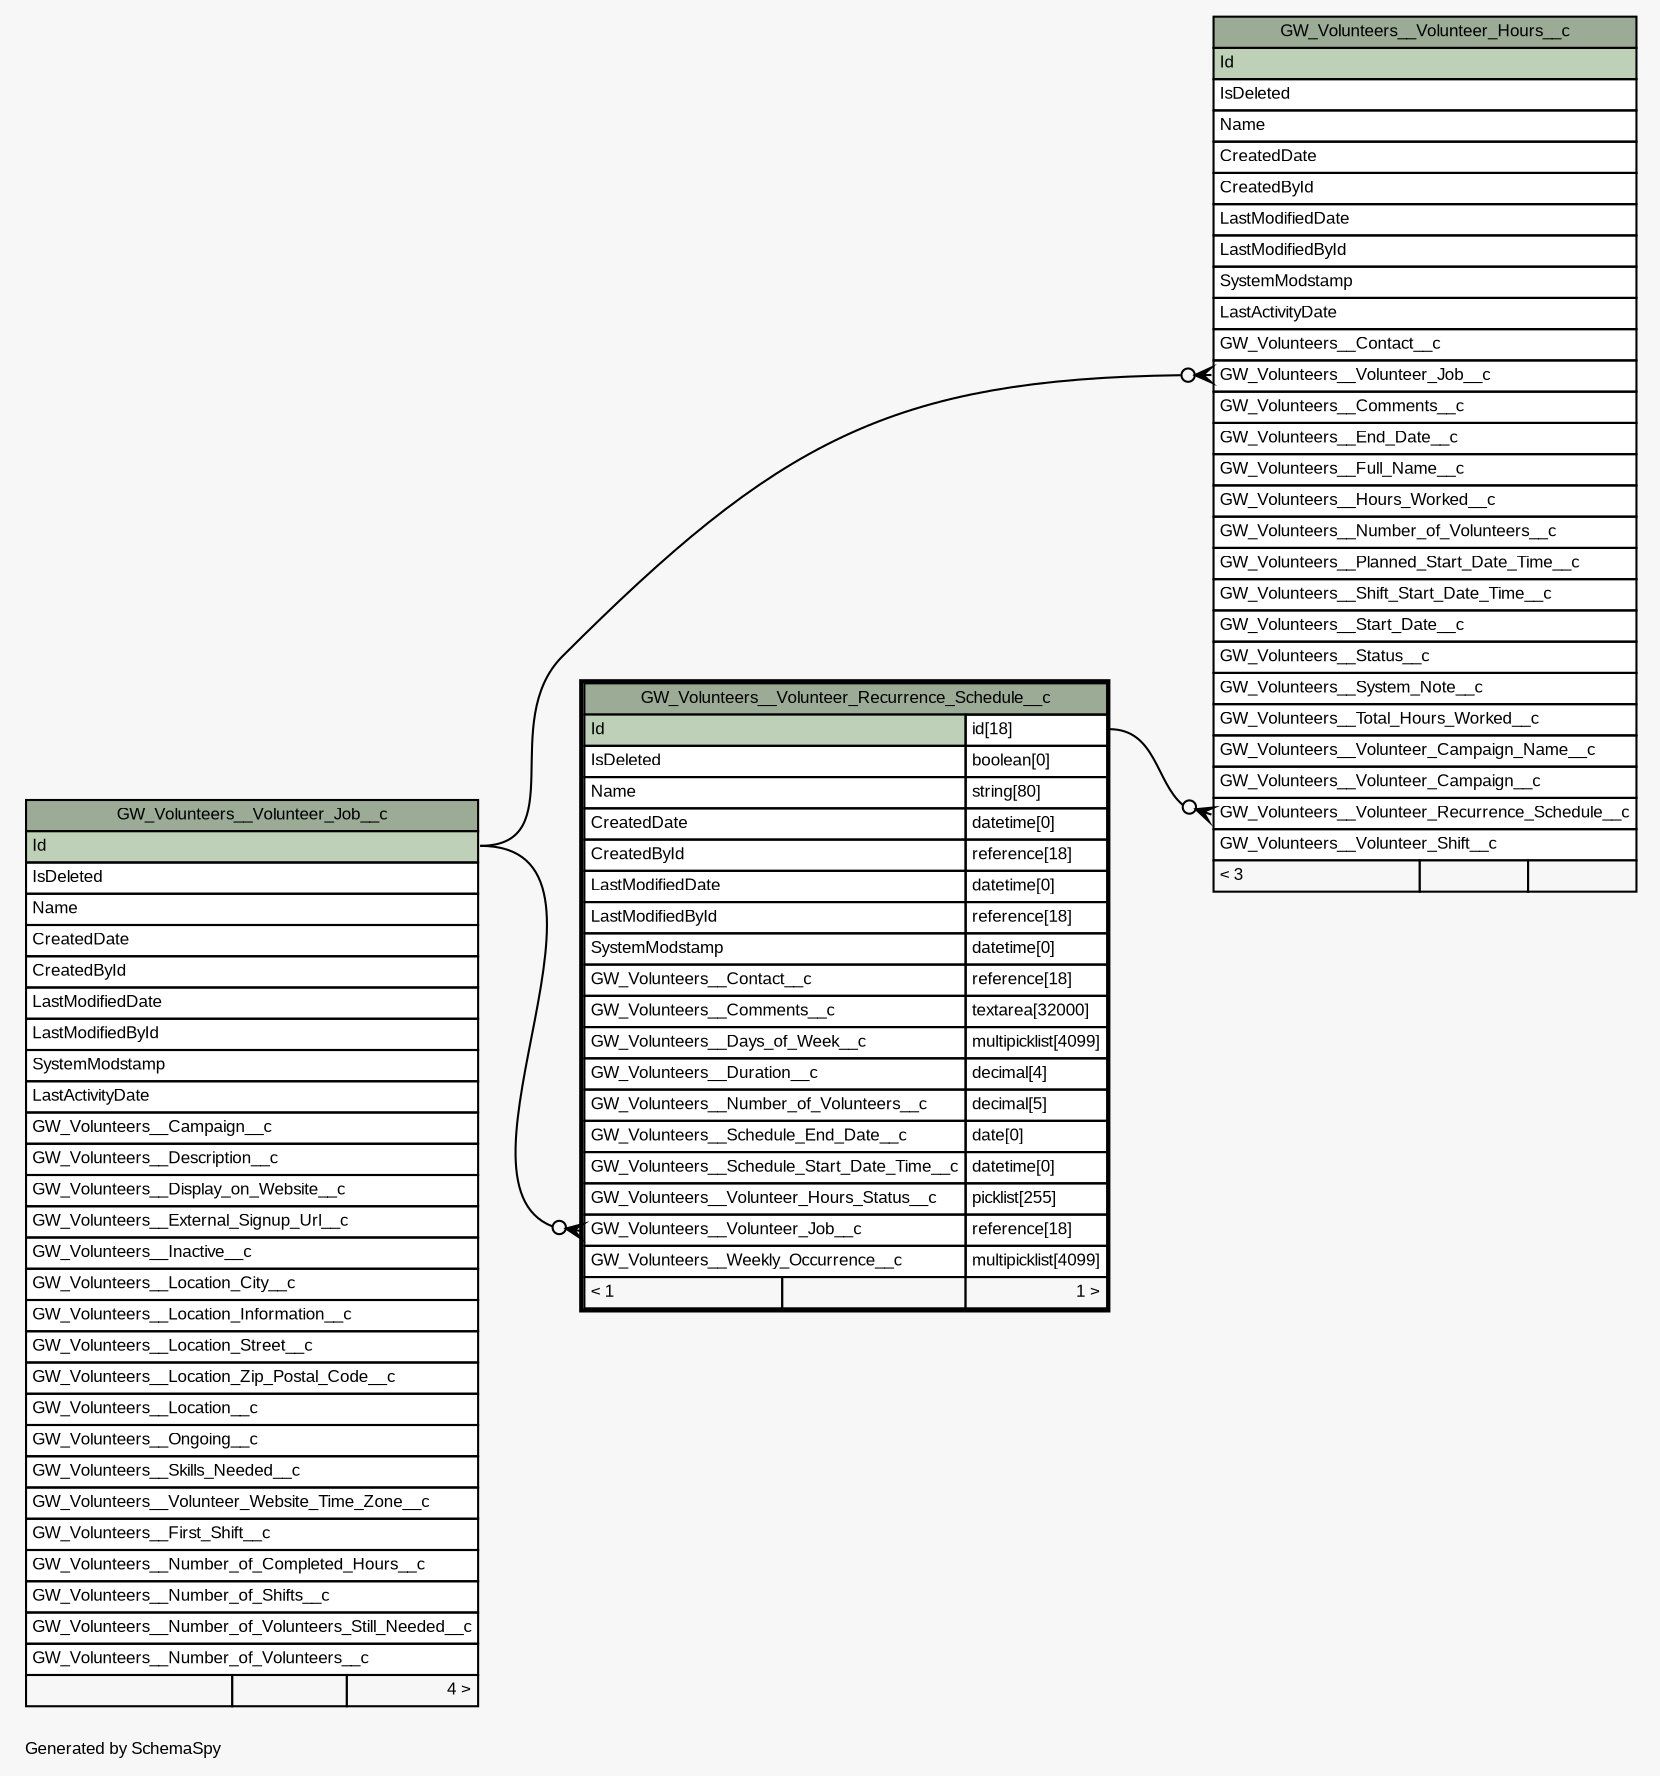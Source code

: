 // dot 2.40.1 on Mac OS X 10.12.6
// SchemaSpy rev 590
digraph "oneDegreeRelationshipsDiagram" {
  graph [
    rankdir="RL"
    bgcolor="#f7f7f7"
    label="\nGenerated by SchemaSpy"
    labeljust="l"
    nodesep="0.18"
    ranksep="0.46"
    fontname="Arial"
    fontsize="8"
  ];
  node [
    fontname="Arial"
    fontsize="8"
    shape="plaintext"
  ];
  edge [
    arrowsize="0.8"
  ];
  "GW_Volunteers__Volunteer_Hours__c":"GW_Volunteers__Volunteer_Job__c":w -> "GW_Volunteers__Volunteer_Job__c":"Id":e [arrowhead=none dir=back arrowtail=crowodot];
  "GW_Volunteers__Volunteer_Hours__c":"GW_Volunteers__Volunteer_Recurrence_Schedule__c":w -> "GW_Volunteers__Volunteer_Recurrence_Schedule__c":"Id.type":e [arrowhead=none dir=back arrowtail=crowodot];
  "GW_Volunteers__Volunteer_Recurrence_Schedule__c":"GW_Volunteers__Volunteer_Job__c":w -> "GW_Volunteers__Volunteer_Job__c":"Id":e [arrowhead=none dir=back arrowtail=crowodot];
  "GW_Volunteers__Volunteer_Hours__c" [
    label=<
    <TABLE BORDER="0" CELLBORDER="1" CELLSPACING="0" BGCOLOR="#ffffff">
      <TR><TD COLSPAN="3" BGCOLOR="#9bab96" ALIGN="CENTER">GW_Volunteers__Volunteer_Hours__c</TD></TR>
      <TR><TD PORT="Id" COLSPAN="3" BGCOLOR="#bed1b8" ALIGN="LEFT">Id</TD></TR>
      <TR><TD PORT="IsDeleted" COLSPAN="3" ALIGN="LEFT">IsDeleted</TD></TR>
      <TR><TD PORT="Name" COLSPAN="3" ALIGN="LEFT">Name</TD></TR>
      <TR><TD PORT="CreatedDate" COLSPAN="3" ALIGN="LEFT">CreatedDate</TD></TR>
      <TR><TD PORT="CreatedById" COLSPAN="3" ALIGN="LEFT">CreatedById</TD></TR>
      <TR><TD PORT="LastModifiedDate" COLSPAN="3" ALIGN="LEFT">LastModifiedDate</TD></TR>
      <TR><TD PORT="LastModifiedById" COLSPAN="3" ALIGN="LEFT">LastModifiedById</TD></TR>
      <TR><TD PORT="SystemModstamp" COLSPAN="3" ALIGN="LEFT">SystemModstamp</TD></TR>
      <TR><TD PORT="LastActivityDate" COLSPAN="3" ALIGN="LEFT">LastActivityDate</TD></TR>
      <TR><TD PORT="GW_Volunteers__Contact__c" COLSPAN="3" ALIGN="LEFT">GW_Volunteers__Contact__c</TD></TR>
      <TR><TD PORT="GW_Volunteers__Volunteer_Job__c" COLSPAN="3" ALIGN="LEFT">GW_Volunteers__Volunteer_Job__c</TD></TR>
      <TR><TD PORT="GW_Volunteers__Comments__c" COLSPAN="3" ALIGN="LEFT">GW_Volunteers__Comments__c</TD></TR>
      <TR><TD PORT="GW_Volunteers__End_Date__c" COLSPAN="3" ALIGN="LEFT">GW_Volunteers__End_Date__c</TD></TR>
      <TR><TD PORT="GW_Volunteers__Full_Name__c" COLSPAN="3" ALIGN="LEFT">GW_Volunteers__Full_Name__c</TD></TR>
      <TR><TD PORT="GW_Volunteers__Hours_Worked__c" COLSPAN="3" ALIGN="LEFT">GW_Volunteers__Hours_Worked__c</TD></TR>
      <TR><TD PORT="GW_Volunteers__Number_of_Volunteers__c" COLSPAN="3" ALIGN="LEFT">GW_Volunteers__Number_of_Volunteers__c</TD></TR>
      <TR><TD PORT="GW_Volunteers__Planned_Start_Date_Time__c" COLSPAN="3" ALIGN="LEFT">GW_Volunteers__Planned_Start_Date_Time__c</TD></TR>
      <TR><TD PORT="GW_Volunteers__Shift_Start_Date_Time__c" COLSPAN="3" ALIGN="LEFT">GW_Volunteers__Shift_Start_Date_Time__c</TD></TR>
      <TR><TD PORT="GW_Volunteers__Start_Date__c" COLSPAN="3" ALIGN="LEFT">GW_Volunteers__Start_Date__c</TD></TR>
      <TR><TD PORT="GW_Volunteers__Status__c" COLSPAN="3" ALIGN="LEFT">GW_Volunteers__Status__c</TD></TR>
      <TR><TD PORT="GW_Volunteers__System_Note__c" COLSPAN="3" ALIGN="LEFT">GW_Volunteers__System_Note__c</TD></TR>
      <TR><TD PORT="GW_Volunteers__Total_Hours_Worked__c" COLSPAN="3" ALIGN="LEFT">GW_Volunteers__Total_Hours_Worked__c</TD></TR>
      <TR><TD PORT="GW_Volunteers__Volunteer_Campaign_Name__c" COLSPAN="3" ALIGN="LEFT">GW_Volunteers__Volunteer_Campaign_Name__c</TD></TR>
      <TR><TD PORT="GW_Volunteers__Volunteer_Campaign__c" COLSPAN="3" ALIGN="LEFT">GW_Volunteers__Volunteer_Campaign__c</TD></TR>
      <TR><TD PORT="GW_Volunteers__Volunteer_Recurrence_Schedule__c" COLSPAN="3" ALIGN="LEFT">GW_Volunteers__Volunteer_Recurrence_Schedule__c</TD></TR>
      <TR><TD PORT="GW_Volunteers__Volunteer_Shift__c" COLSPAN="3" ALIGN="LEFT">GW_Volunteers__Volunteer_Shift__c</TD></TR>
      <TR><TD ALIGN="LEFT" BGCOLOR="#f7f7f7">&lt; 3</TD><TD ALIGN="RIGHT" BGCOLOR="#f7f7f7">  </TD><TD ALIGN="RIGHT" BGCOLOR="#f7f7f7">  </TD></TR>
    </TABLE>>
    URL="GW_Volunteers__Volunteer_Hours__c.html"
    tooltip="GW_Volunteers__Volunteer_Hours__c"
  ];
  "GW_Volunteers__Volunteer_Job__c" [
    label=<
    <TABLE BORDER="0" CELLBORDER="1" CELLSPACING="0" BGCOLOR="#ffffff">
      <TR><TD COLSPAN="3" BGCOLOR="#9bab96" ALIGN="CENTER">GW_Volunteers__Volunteer_Job__c</TD></TR>
      <TR><TD PORT="Id" COLSPAN="3" BGCOLOR="#bed1b8" ALIGN="LEFT">Id</TD></TR>
      <TR><TD PORT="IsDeleted" COLSPAN="3" ALIGN="LEFT">IsDeleted</TD></TR>
      <TR><TD PORT="Name" COLSPAN="3" ALIGN="LEFT">Name</TD></TR>
      <TR><TD PORT="CreatedDate" COLSPAN="3" ALIGN="LEFT">CreatedDate</TD></TR>
      <TR><TD PORT="CreatedById" COLSPAN="3" ALIGN="LEFT">CreatedById</TD></TR>
      <TR><TD PORT="LastModifiedDate" COLSPAN="3" ALIGN="LEFT">LastModifiedDate</TD></TR>
      <TR><TD PORT="LastModifiedById" COLSPAN="3" ALIGN="LEFT">LastModifiedById</TD></TR>
      <TR><TD PORT="SystemModstamp" COLSPAN="3" ALIGN="LEFT">SystemModstamp</TD></TR>
      <TR><TD PORT="LastActivityDate" COLSPAN="3" ALIGN="LEFT">LastActivityDate</TD></TR>
      <TR><TD PORT="GW_Volunteers__Campaign__c" COLSPAN="3" ALIGN="LEFT">GW_Volunteers__Campaign__c</TD></TR>
      <TR><TD PORT="GW_Volunteers__Description__c" COLSPAN="3" ALIGN="LEFT">GW_Volunteers__Description__c</TD></TR>
      <TR><TD PORT="GW_Volunteers__Display_on_Website__c" COLSPAN="3" ALIGN="LEFT">GW_Volunteers__Display_on_Website__c</TD></TR>
      <TR><TD PORT="GW_Volunteers__External_Signup_Url__c" COLSPAN="3" ALIGN="LEFT">GW_Volunteers__External_Signup_Url__c</TD></TR>
      <TR><TD PORT="GW_Volunteers__Inactive__c" COLSPAN="3" ALIGN="LEFT">GW_Volunteers__Inactive__c</TD></TR>
      <TR><TD PORT="GW_Volunteers__Location_City__c" COLSPAN="3" ALIGN="LEFT">GW_Volunteers__Location_City__c</TD></TR>
      <TR><TD PORT="GW_Volunteers__Location_Information__c" COLSPAN="3" ALIGN="LEFT">GW_Volunteers__Location_Information__c</TD></TR>
      <TR><TD PORT="GW_Volunteers__Location_Street__c" COLSPAN="3" ALIGN="LEFT">GW_Volunteers__Location_Street__c</TD></TR>
      <TR><TD PORT="GW_Volunteers__Location_Zip_Postal_Code__c" COLSPAN="3" ALIGN="LEFT">GW_Volunteers__Location_Zip_Postal_Code__c</TD></TR>
      <TR><TD PORT="GW_Volunteers__Location__c" COLSPAN="3" ALIGN="LEFT">GW_Volunteers__Location__c</TD></TR>
      <TR><TD PORT="GW_Volunteers__Ongoing__c" COLSPAN="3" ALIGN="LEFT">GW_Volunteers__Ongoing__c</TD></TR>
      <TR><TD PORT="GW_Volunteers__Skills_Needed__c" COLSPAN="3" ALIGN="LEFT">GW_Volunteers__Skills_Needed__c</TD></TR>
      <TR><TD PORT="GW_Volunteers__Volunteer_Website_Time_Zone__c" COLSPAN="3" ALIGN="LEFT">GW_Volunteers__Volunteer_Website_Time_Zone__c</TD></TR>
      <TR><TD PORT="GW_Volunteers__First_Shift__c" COLSPAN="3" ALIGN="LEFT">GW_Volunteers__First_Shift__c</TD></TR>
      <TR><TD PORT="GW_Volunteers__Number_of_Completed_Hours__c" COLSPAN="3" ALIGN="LEFT">GW_Volunteers__Number_of_Completed_Hours__c</TD></TR>
      <TR><TD PORT="GW_Volunteers__Number_of_Shifts__c" COLSPAN="3" ALIGN="LEFT">GW_Volunteers__Number_of_Shifts__c</TD></TR>
      <TR><TD PORT="GW_Volunteers__Number_of_Volunteers_Still_Needed__c" COLSPAN="3" ALIGN="LEFT">GW_Volunteers__Number_of_Volunteers_Still_Needed__c</TD></TR>
      <TR><TD PORT="GW_Volunteers__Number_of_Volunteers__c" COLSPAN="3" ALIGN="LEFT">GW_Volunteers__Number_of_Volunteers__c</TD></TR>
      <TR><TD ALIGN="LEFT" BGCOLOR="#f7f7f7">  </TD><TD ALIGN="RIGHT" BGCOLOR="#f7f7f7">  </TD><TD ALIGN="RIGHT" BGCOLOR="#f7f7f7">4 &gt;</TD></TR>
    </TABLE>>
    URL="GW_Volunteers__Volunteer_Job__c.html"
    tooltip="GW_Volunteers__Volunteer_Job__c"
  ];
  "GW_Volunteers__Volunteer_Recurrence_Schedule__c" [
    label=<
    <TABLE BORDER="2" CELLBORDER="1" CELLSPACING="0" BGCOLOR="#ffffff">
      <TR><TD COLSPAN="3" BGCOLOR="#9bab96" ALIGN="CENTER">GW_Volunteers__Volunteer_Recurrence_Schedule__c</TD></TR>
      <TR><TD PORT="Id" COLSPAN="2" BGCOLOR="#bed1b8" ALIGN="LEFT">Id</TD><TD PORT="Id.type" ALIGN="LEFT">id[18]</TD></TR>
      <TR><TD PORT="IsDeleted" COLSPAN="2" ALIGN="LEFT">IsDeleted</TD><TD PORT="IsDeleted.type" ALIGN="LEFT">boolean[0]</TD></TR>
      <TR><TD PORT="Name" COLSPAN="2" ALIGN="LEFT">Name</TD><TD PORT="Name.type" ALIGN="LEFT">string[80]</TD></TR>
      <TR><TD PORT="CreatedDate" COLSPAN="2" ALIGN="LEFT">CreatedDate</TD><TD PORT="CreatedDate.type" ALIGN="LEFT">datetime[0]</TD></TR>
      <TR><TD PORT="CreatedById" COLSPAN="2" ALIGN="LEFT">CreatedById</TD><TD PORT="CreatedById.type" ALIGN="LEFT">reference[18]</TD></TR>
      <TR><TD PORT="LastModifiedDate" COLSPAN="2" ALIGN="LEFT">LastModifiedDate</TD><TD PORT="LastModifiedDate.type" ALIGN="LEFT">datetime[0]</TD></TR>
      <TR><TD PORT="LastModifiedById" COLSPAN="2" ALIGN="LEFT">LastModifiedById</TD><TD PORT="LastModifiedById.type" ALIGN="LEFT">reference[18]</TD></TR>
      <TR><TD PORT="SystemModstamp" COLSPAN="2" ALIGN="LEFT">SystemModstamp</TD><TD PORT="SystemModstamp.type" ALIGN="LEFT">datetime[0]</TD></TR>
      <TR><TD PORT="GW_Volunteers__Contact__c" COLSPAN="2" ALIGN="LEFT">GW_Volunteers__Contact__c</TD><TD PORT="GW_Volunteers__Contact__c.type" ALIGN="LEFT">reference[18]</TD></TR>
      <TR><TD PORT="GW_Volunteers__Comments__c" COLSPAN="2" ALIGN="LEFT">GW_Volunteers__Comments__c</TD><TD PORT="GW_Volunteers__Comments__c.type" ALIGN="LEFT">textarea[32000]</TD></TR>
      <TR><TD PORT="GW_Volunteers__Days_of_Week__c" COLSPAN="2" ALIGN="LEFT">GW_Volunteers__Days_of_Week__c</TD><TD PORT="GW_Volunteers__Days_of_Week__c.type" ALIGN="LEFT">multipicklist[4099]</TD></TR>
      <TR><TD PORT="GW_Volunteers__Duration__c" COLSPAN="2" ALIGN="LEFT">GW_Volunteers__Duration__c</TD><TD PORT="GW_Volunteers__Duration__c.type" ALIGN="LEFT">decimal[4]</TD></TR>
      <TR><TD PORT="GW_Volunteers__Number_of_Volunteers__c" COLSPAN="2" ALIGN="LEFT">GW_Volunteers__Number_of_Volunteers__c</TD><TD PORT="GW_Volunteers__Number_of_Volunteers__c.type" ALIGN="LEFT">decimal[5]</TD></TR>
      <TR><TD PORT="GW_Volunteers__Schedule_End_Date__c" COLSPAN="2" ALIGN="LEFT">GW_Volunteers__Schedule_End_Date__c</TD><TD PORT="GW_Volunteers__Schedule_End_Date__c.type" ALIGN="LEFT">date[0]</TD></TR>
      <TR><TD PORT="GW_Volunteers__Schedule_Start_Date_Time__c" COLSPAN="2" ALIGN="LEFT">GW_Volunteers__Schedule_Start_Date_Time__c</TD><TD PORT="GW_Volunteers__Schedule_Start_Date_Time__c.type" ALIGN="LEFT">datetime[0]</TD></TR>
      <TR><TD PORT="GW_Volunteers__Volunteer_Hours_Status__c" COLSPAN="2" ALIGN="LEFT">GW_Volunteers__Volunteer_Hours_Status__c</TD><TD PORT="GW_Volunteers__Volunteer_Hours_Status__c.type" ALIGN="LEFT">picklist[255]</TD></TR>
      <TR><TD PORT="GW_Volunteers__Volunteer_Job__c" COLSPAN="2" ALIGN="LEFT">GW_Volunteers__Volunteer_Job__c</TD><TD PORT="GW_Volunteers__Volunteer_Job__c.type" ALIGN="LEFT">reference[18]</TD></TR>
      <TR><TD PORT="GW_Volunteers__Weekly_Occurrence__c" COLSPAN="2" ALIGN="LEFT">GW_Volunteers__Weekly_Occurrence__c</TD><TD PORT="GW_Volunteers__Weekly_Occurrence__c.type" ALIGN="LEFT">multipicklist[4099]</TD></TR>
      <TR><TD ALIGN="LEFT" BGCOLOR="#f7f7f7">&lt; 1</TD><TD ALIGN="RIGHT" BGCOLOR="#f7f7f7">  </TD><TD ALIGN="RIGHT" BGCOLOR="#f7f7f7">1 &gt;</TD></TR>
    </TABLE>>
    URL="GW_Volunteers__Volunteer_Recurrence_Schedule__c.html"
    tooltip="GW_Volunteers__Volunteer_Recurrence_Schedule__c"
  ];
}
